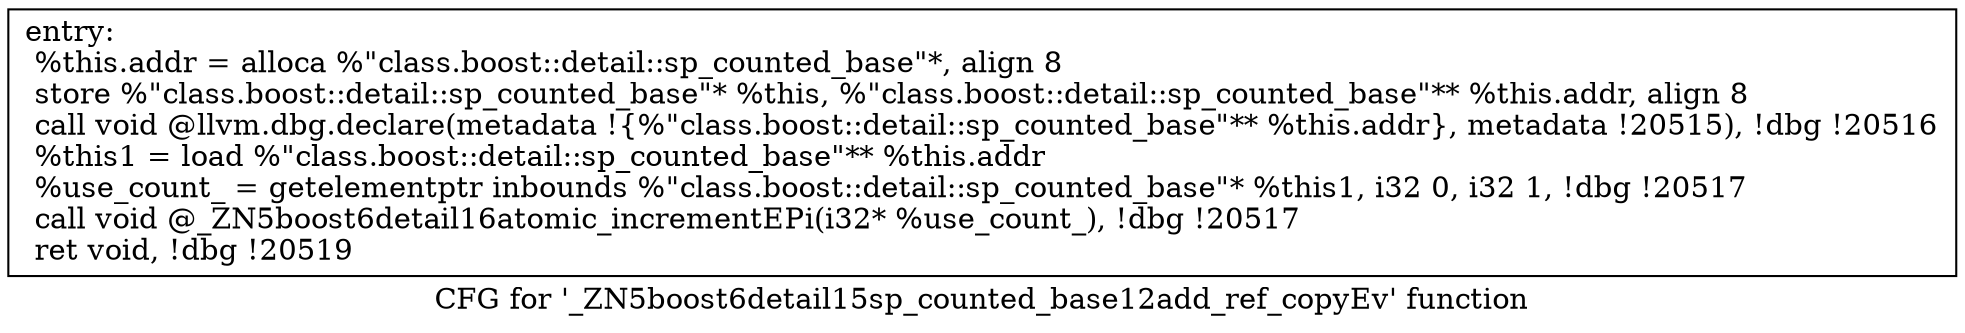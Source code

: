 digraph "CFG for '_ZN5boost6detail15sp_counted_base12add_ref_copyEv' function" {
	label="CFG for '_ZN5boost6detail15sp_counted_base12add_ref_copyEv' function";

	Node0x7fd4417770a0 [shape=record,label="{entry:\l  %this.addr = alloca %\"class.boost::detail::sp_counted_base\"*, align 8\l  store %\"class.boost::detail::sp_counted_base\"* %this, %\"class.boost::detail::sp_counted_base\"** %this.addr, align 8\l  call void @llvm.dbg.declare(metadata !\{%\"class.boost::detail::sp_counted_base\"** %this.addr\}, metadata !20515), !dbg !20516\l  %this1 = load %\"class.boost::detail::sp_counted_base\"** %this.addr\l  %use_count_ = getelementptr inbounds %\"class.boost::detail::sp_counted_base\"* %this1, i32 0, i32 1, !dbg !20517\l  call void @_ZN5boost6detail16atomic_incrementEPi(i32* %use_count_), !dbg !20517\l  ret void, !dbg !20519\l}"];
}
